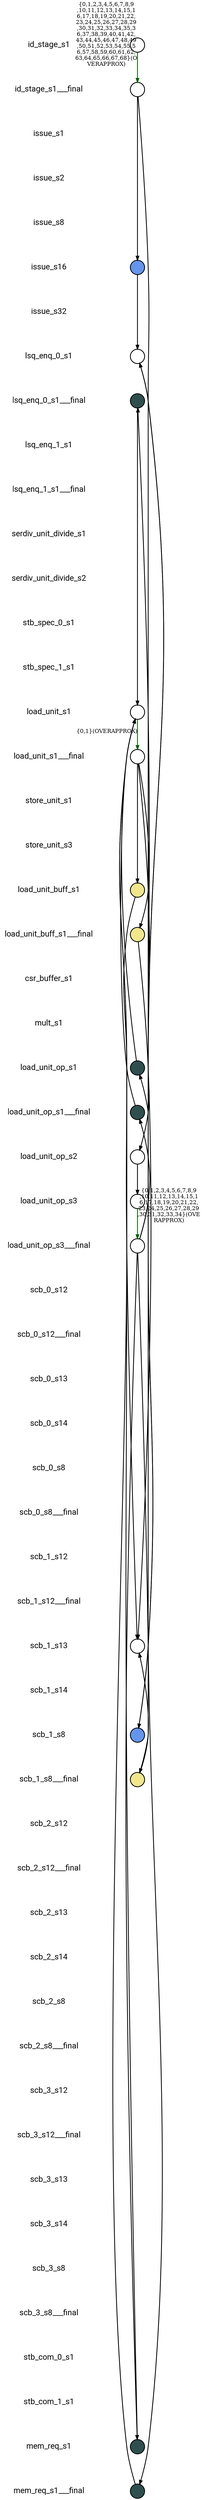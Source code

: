 
digraph G {
    edge [penwidth=2];
    node [ shape=box, fontsize=20, penwidth=2, fontname="roboto"];
    esep=0.5;
    layout=neato;
    overlap=scale;
    splines=true;

l_id_stage_s1 [label="id_stage_s1"; pos="0,-0!"; shape=none];

l_id_stage_s1___final [label="id_stage_s1___final"; pos="0,-1!"; shape=none];

l_issue_s1 [label="issue_s1"; pos="0,-2!"; shape=none];

l_issue_s2 [label="issue_s2"; pos="0,-3!"; shape=none];

l_issue_s8 [label="issue_s8"; pos="0,-4!"; shape=none];

l_issue_s16 [label="issue_s16"; pos="0,-5!"; shape=none];

l_issue_s32 [label="issue_s32"; pos="0,-6!"; shape=none];

l_lsq_enq_0_s1 [label="lsq_enq_0_s1"; pos="0,-7!"; shape=none];

l_lsq_enq_0_s1___final [label="lsq_enq_0_s1___final"; pos="0,-8!"; shape=none];

l_lsq_enq_1_s1 [label="lsq_enq_1_s1"; pos="0,-9!"; shape=none];

l_lsq_enq_1_s1___final [label="lsq_enq_1_s1___final"; pos="0,-10!"; shape=none];

l_serdiv_unit_divide_s1 [label="serdiv_unit_divide_s1"; pos="0,-11!"; shape=none];

l_serdiv_unit_divide_s2 [label="serdiv_unit_divide_s2"; pos="0,-12!"; shape=none];

l_stb_spec_0_s1 [label="stb_spec_0_s1"; pos="0,-13!"; shape=none];

l_stb_spec_1_s1 [label="stb_spec_1_s1"; pos="0,-14!"; shape=none];

l_load_unit_s1 [label="load_unit_s1"; pos="0,-15!"; shape=none];

l_load_unit_s1___final [label="load_unit_s1___final"; pos="0,-16!"; shape=none];

l_store_unit_s1 [label="store_unit_s1"; pos="0,-17!"; shape=none];

l_store_unit_s3 [label="store_unit_s3"; pos="0,-18!"; shape=none];

l_load_unit_buff_s1 [label="load_unit_buff_s1"; pos="0,-19!"; shape=none];

l_load_unit_buff_s1___final [label="load_unit_buff_s1___final"; pos="0,-20!"; shape=none];

l_csr_buffer_s1 [label="csr_buffer_s1"; pos="0,-21!"; shape=none];

l_mult_s1 [label="mult_s1"; pos="0,-22!"; shape=none];

l_load_unit_op_s1 [label="load_unit_op_s1"; pos="0,-23!"; shape=none];

l_load_unit_op_s1___final [label="load_unit_op_s1___final"; pos="0,-24!"; shape=none];

l_load_unit_op_s2 [label="load_unit_op_s2"; pos="0,-25!"; shape=none];

l_load_unit_op_s3 [label="load_unit_op_s3"; pos="0,-26!"; shape=none];

l_load_unit_op_s3___final [label="load_unit_op_s3___final"; pos="0,-27!"; shape=none];

l_scb_0_s12 [label="scb_0_s12"; pos="0,-28!"; shape=none];

l_scb_0_s12___final [label="scb_0_s12___final"; pos="0,-29!"; shape=none];

l_scb_0_s13 [label="scb_0_s13"; pos="0,-30!"; shape=none];

l_scb_0_s14 [label="scb_0_s14"; pos="0,-31!"; shape=none];

l_scb_0_s8 [label="scb_0_s8"; pos="0,-32!"; shape=none];

l_scb_0_s8___final [label="scb_0_s8___final"; pos="0,-33!"; shape=none];

l_scb_1_s12 [label="scb_1_s12"; pos="0,-34!"; shape=none];

l_scb_1_s12___final [label="scb_1_s12___final"; pos="0,-35!"; shape=none];

l_scb_1_s13 [label="scb_1_s13"; pos="0,-36!"; shape=none];

l_scb_1_s14 [label="scb_1_s14"; pos="0,-37!"; shape=none];

l_scb_1_s8 [label="scb_1_s8"; pos="0,-38!"; shape=none];

l_scb_1_s8___final [label="scb_1_s8___final"; pos="0,-39!"; shape=none];

l_scb_2_s12 [label="scb_2_s12"; pos="0,-40!"; shape=none];

l_scb_2_s12___final [label="scb_2_s12___final"; pos="0,-41!"; shape=none];

l_scb_2_s13 [label="scb_2_s13"; pos="0,-42!"; shape=none];

l_scb_2_s14 [label="scb_2_s14"; pos="0,-43!"; shape=none];

l_scb_2_s8 [label="scb_2_s8"; pos="0,-44!"; shape=none];

l_scb_2_s8___final [label="scb_2_s8___final"; pos="0,-45!"; shape=none];

l_scb_3_s12 [label="scb_3_s12"; pos="0,-46!"; shape=none];

l_scb_3_s12___final [label="scb_3_s12___final"; pos="0,-47!"; shape=none];

l_scb_3_s13 [label="scb_3_s13"; pos="0,-48!"; shape=none];

l_scb_3_s14 [label="scb_3_s14"; pos="0,-49!"; shape=none];

l_scb_3_s8 [label="scb_3_s8"; pos="0,-50!"; shape=none];

l_scb_3_s8___final [label="scb_3_s8___final"; pos="0,-51!"; shape=none];

l_stb_com_0_s1 [label="stb_com_0_s1"; pos="0,-52!"; shape=none];

l_stb_com_1_s1 [label="stb_com_1_s1"; pos="0,-53!"; shape=none];

l_mem_req_s1 [label="mem_req_s1"; pos="0,-54!"; shape=none];

l_mem_req_s1___final [label="mem_req_s1___final"; pos="0,-55!"; shape=none];

n_id_stage_s1 [label=""; pos="2,-0!"; shape=circle ]; 


n_issue_s16 [style=filled, color=black, fillcolor="#6495ED", label=""; pos="2,-5!"; shape=circle ]; 


n_scb_1_s13 [label=""; pos="2,-36!"; shape=circle ]; 


n_scb_1_s8 [style=filled, color=black, fillcolor="#6495ED", label=""; pos="2,-38!"; shape=circle ]; 


n_load_unit_s1 [label=""; pos="2,-15!"; shape=circle ]; 


n_load_unit_op_s1 [style=filled, color=black, fillcolor="#2F4F4F", label=""; pos="2,-23!"; shape=circle ]; 


n_load_unit_op_s2 [label=""; pos="2,-25!"; shape=circle ]; 


n_load_unit_op_s3 [label=""; pos="2,-26!"; shape=circle ]; 


n_lsq_enq_0_s1 [label=""; pos="2,-7!"; shape=circle ]; 


n_load_unit_buff_s1 [style=filled, color=black, fillcolor="#F0E68C", label=""; pos="2,-19!"; shape=circle ]; 


n_mem_req_s1 [style=filled, color=black, fillcolor="#2F4F4F", label=""; pos="2,-54!"; shape=circle ]; 


n_scb_1_s8___final [style=filled, color=black, fillcolor="#F0E68C", label=""; pos="2,-39!"; shape=circle ]; 


n_lsq_enq_0_s1___final [style=filled, color=black, fillcolor="#2F4F4F", label=""; pos="2,-8!"; shape=circle ]; 


n_load_unit_op_s3___final [label=""; pos="2,-27!"; shape=circle ]; 


n_load_unit_s1___final [label=""; pos="2,-16!"; shape=circle ]; 


n_load_unit_op_s1___final [style=filled, color=black, fillcolor="#2F4F4F", label=""; pos="2,-24!"; shape=circle ]; 


n_load_unit_buff_s1___final [style=filled, color=black, fillcolor="#F0E68C", label=""; pos="2,-20!"; shape=circle ]; 


n_id_stage_s1___final [label=""; pos="2,-1!"; shape=circle ]; 


n_mem_req_s1___final [style=filled, color=black, fillcolor="#2F4F4F", label=""; pos="2,-55!"; shape=circle ]; 


n_id_stage_s1 -> n_id_stage_s1___final [color="#006400", label="{0,1,2,3,4,5,6,7,8,9
,10,11,12,13,14,15,1
6,17,18,19,20,21,22,
23,24,25,26,27,28,29
,30,31,32,33,34,35,3
6,37,38,39,40,41,42,
43,44,45,46,47,48,49
,50,51,52,53,54,55,5
6,57,58,59,60,61,62,
63,64,65,66,67,68}(O
VERAPPROX)"];

n_issue_s16 -> n_lsq_enq_0_s1 [color="black"];

n_scb_1_s8 -> n_lsq_enq_0_s1 [color="black"];

n_load_unit_s1 -> n_load_unit_s1___final [color="#006400", label="{0,1}(OVERAPPROX)"];

n_load_unit_op_s1 -> n_load_unit_s1 [color="black"];

n_load_unit_op_s2 -> n_load_unit_op_s3 [color="black"];

n_load_unit_op_s3 -> n_load_unit_op_s3___final [color="#006400", label="{0,1,2,3,4,5,6,7,8,9
,10,11,12,13,14,15,1
6,17,18,19,20,21,22,
23,24,25,26,27,28,29
,30,31,32,33,34}(OVE
RAPPROX)"];

n_lsq_enq_0_s1 -> n_load_unit_op_s2 [color="black"];

n_load_unit_buff_s1 -> n_scb_1_s13 [color="black"];

n_mem_req_s1 -> n_load_unit_s1 [color="black"];

n_scb_1_s8___final -> n_scb_1_s13 [color="black"];

n_lsq_enq_0_s1___final -> n_load_unit_s1 [color="black"];

n_load_unit_op_s3___final -> n_mem_req_s1 [color="black"];

n_load_unit_op_s3___final -> n_lsq_enq_0_s1___final [color="black"];

n_load_unit_op_s3___final -> n_load_unit_op_s1 [color="black"];

n_load_unit_op_s3___final -> n_mem_req_s1___final [color="black"];

n_load_unit_op_s3___final -> n_load_unit_op_s1___final [color="black"];

n_load_unit_s1___final -> n_load_unit_buff_s1___final [color="black"];

n_load_unit_s1___final -> n_scb_1_s8___final [color="black"];

n_load_unit_s1___final -> n_load_unit_buff_s1 [color="black"];

n_load_unit_op_s1___final -> n_load_unit_s1 [color="black"];

n_load_unit_buff_s1___final -> n_scb_1_s13 [color="black"];

n_id_stage_s1___final -> n_issue_s16 [color="black"];

n_id_stage_s1___final -> n_scb_1_s8 [color="black"];

n_mem_req_s1___final -> n_load_unit_s1 [color="black"];
}